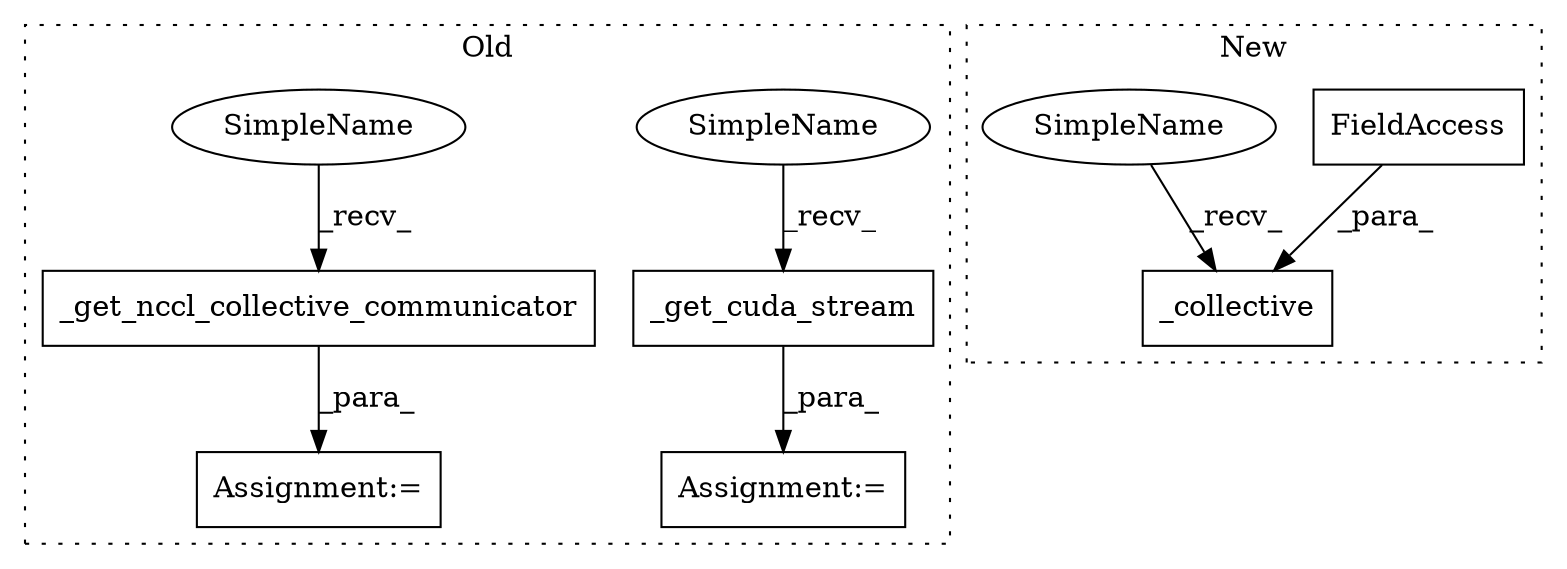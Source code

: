 digraph G {
subgraph cluster0 {
1 [label="_get_nccl_collective_communicator" a="32" s="7792" l="35" shape="box"];
4 [label="_get_cuda_stream" a="32" s="7845" l="18" shape="box"];
5 [label="Assignment:=" a="7" s="7786" l="1" shape="box"];
6 [label="Assignment:=" a="7" s="7839" l="1" shape="box"];
7 [label="SimpleName" a="42" s="7840" l="4" shape="ellipse"];
8 [label="SimpleName" a="42" s="7787" l="4" shape="ellipse"];
label = "Old";
style="dotted";
}
subgraph cluster1 {
2 [label="_collective" a="32" s="9253,9322" l="12,1" shape="box"];
3 [label="FieldAccess" a="22" s="9295" l="13" shape="box"];
9 [label="SimpleName" a="42" s="9248" l="4" shape="ellipse"];
label = "New";
style="dotted";
}
1 -> 5 [label="_para_"];
3 -> 2 [label="_para_"];
4 -> 6 [label="_para_"];
7 -> 4 [label="_recv_"];
8 -> 1 [label="_recv_"];
9 -> 2 [label="_recv_"];
}
